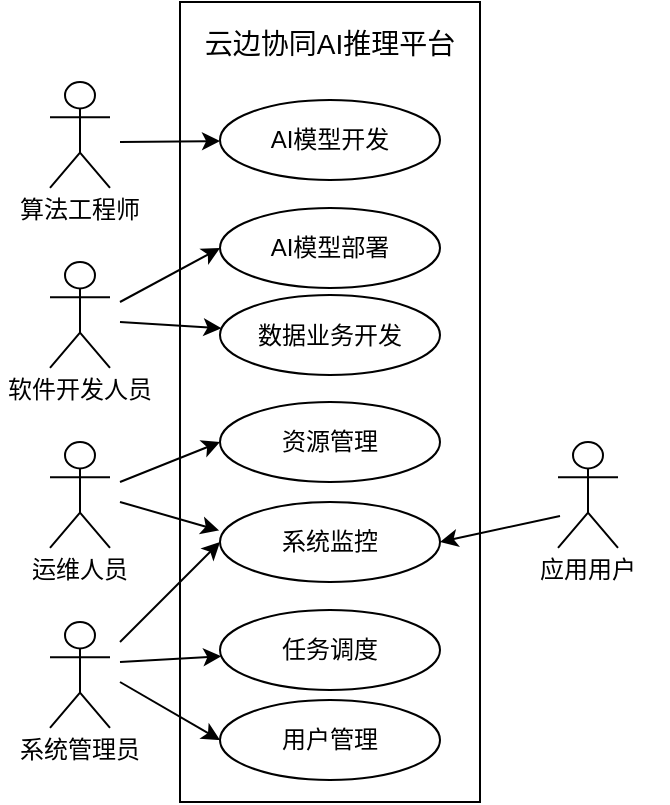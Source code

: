 <mxfile version="26.1.0">
  <diagram name="第 1 页" id="KX50qXrKCavaSVhrVp2w">
    <mxGraphModel dx="988" dy="553" grid="1" gridSize="10" guides="1" tooltips="1" connect="1" arrows="1" fold="1" page="1" pageScale="1" pageWidth="827" pageHeight="1169" math="0" shadow="0">
      <root>
        <mxCell id="0" />
        <mxCell id="1" parent="0" />
        <mxCell id="J25W4hOzTGrhWLCwGdYL-13" value="" style="rounded=0;whiteSpace=wrap;html=1;" parent="1" vertex="1">
          <mxGeometry x="120" y="160" width="150" height="400" as="geometry" />
        </mxCell>
        <mxCell id="gjkn7aUXX005Zeepqe3c-24" value="" style="group" parent="1" vertex="1" connectable="0">
          <mxGeometry x="30" y="200" width="80" height="75" as="geometry" />
        </mxCell>
        <mxCell id="3f3bSYICgWdEO464dU50-5" value="" style="shape=umlActor;verticalLabelPosition=bottom;verticalAlign=top;html=1;container=0;" parent="gjkn7aUXX005Zeepqe3c-24" vertex="1">
          <mxGeometry x="25" width="30" height="52.941" as="geometry" />
        </mxCell>
        <mxCell id="gjkn7aUXX005Zeepqe3c-8" value="&lt;div&gt;算法工程师&lt;/div&gt;" style="text;html=1;align=center;verticalAlign=middle;whiteSpace=wrap;rounded=0;container=0;" parent="gjkn7aUXX005Zeepqe3c-24" vertex="1">
          <mxGeometry y="52.941" width="80" height="22.059" as="geometry" />
        </mxCell>
        <mxCell id="gjkn7aUXX005Zeepqe3c-25" value="" style="group" parent="1" vertex="1" connectable="0">
          <mxGeometry x="30" y="290" width="80" height="75" as="geometry" />
        </mxCell>
        <mxCell id="gjkn7aUXX005Zeepqe3c-26" value="" style="shape=umlActor;verticalLabelPosition=bottom;verticalAlign=top;html=1;container=0;" parent="gjkn7aUXX005Zeepqe3c-25" vertex="1">
          <mxGeometry x="25" width="30" height="52.941" as="geometry" />
        </mxCell>
        <mxCell id="gjkn7aUXX005Zeepqe3c-27" value="&lt;div&gt;软件开发人员&lt;/div&gt;" style="text;html=1;align=center;verticalAlign=middle;whiteSpace=wrap;rounded=0;container=0;" parent="gjkn7aUXX005Zeepqe3c-25" vertex="1">
          <mxGeometry y="52.941" width="80" height="22.059" as="geometry" />
        </mxCell>
        <mxCell id="gjkn7aUXX005Zeepqe3c-32" value="&lt;div&gt;AI模型开发&lt;/div&gt;" style="ellipse;whiteSpace=wrap;html=1;" parent="1" vertex="1">
          <mxGeometry x="140" y="209" width="110" height="40" as="geometry" />
        </mxCell>
        <mxCell id="gjkn7aUXX005Zeepqe3c-37" value="AI模型部署" style="ellipse;whiteSpace=wrap;html=1;" parent="1" vertex="1">
          <mxGeometry x="140" y="263" width="110" height="40" as="geometry" />
        </mxCell>
        <mxCell id="gjkn7aUXX005Zeepqe3c-41" value="" style="group" parent="1" vertex="1" connectable="0">
          <mxGeometry x="30" y="380" width="80" height="75" as="geometry" />
        </mxCell>
        <mxCell id="gjkn7aUXX005Zeepqe3c-42" value="" style="shape=umlActor;verticalLabelPosition=bottom;verticalAlign=top;html=1;container=0;" parent="gjkn7aUXX005Zeepqe3c-41" vertex="1">
          <mxGeometry x="25" width="30" height="52.941" as="geometry" />
        </mxCell>
        <mxCell id="gjkn7aUXX005Zeepqe3c-43" value="&lt;div&gt;运维人员&lt;/div&gt;" style="text;html=1;align=center;verticalAlign=middle;whiteSpace=wrap;rounded=0;container=0;" parent="gjkn7aUXX005Zeepqe3c-41" vertex="1">
          <mxGeometry y="52.941" width="80" height="22.059" as="geometry" />
        </mxCell>
        <mxCell id="gjkn7aUXX005Zeepqe3c-44" value="" style="group" parent="1" vertex="1" connectable="0">
          <mxGeometry x="30" y="470" width="80" height="75" as="geometry" />
        </mxCell>
        <mxCell id="gjkn7aUXX005Zeepqe3c-45" value="" style="shape=umlActor;verticalLabelPosition=bottom;verticalAlign=top;html=1;container=0;" parent="gjkn7aUXX005Zeepqe3c-44" vertex="1">
          <mxGeometry x="25" width="30" height="52.941" as="geometry" />
        </mxCell>
        <mxCell id="gjkn7aUXX005Zeepqe3c-46" value="&lt;div&gt;系统管理员&lt;/div&gt;" style="text;html=1;align=center;verticalAlign=middle;whiteSpace=wrap;rounded=0;container=0;" parent="gjkn7aUXX005Zeepqe3c-44" vertex="1">
          <mxGeometry y="52.941" width="80" height="22.059" as="geometry" />
        </mxCell>
        <mxCell id="gjkn7aUXX005Zeepqe3c-53" value="&lt;div&gt;&lt;span style=&quot;background-color: transparent; color: light-dark(rgb(0, 0, 0), rgb(255, 255, 255));&quot;&gt;任务调度&lt;/span&gt;&lt;/div&gt;" style="ellipse;whiteSpace=wrap;html=1;" parent="1" vertex="1">
          <mxGeometry x="140" y="464" width="110" height="40" as="geometry" />
        </mxCell>
        <mxCell id="gjkn7aUXX005Zeepqe3c-55" value="" style="endArrow=classic;html=1;rounded=0;" parent="1" target="gjkn7aUXX005Zeepqe3c-53" edge="1">
          <mxGeometry width="50" height="50" relative="1" as="geometry">
            <mxPoint x="90" y="490" as="sourcePoint" />
            <mxPoint x="180" y="277.5" as="targetPoint" />
          </mxGeometry>
        </mxCell>
        <mxCell id="gjkn7aUXX005Zeepqe3c-56" value="" style="endArrow=classic;html=1;rounded=0;entryX=0;entryY=0.5;entryDx=0;entryDy=0;" parent="1" target="gjkn7aUXX005Zeepqe3c-37" edge="1">
          <mxGeometry width="50" height="50" relative="1" as="geometry">
            <mxPoint x="90" y="310" as="sourcePoint" />
            <mxPoint x="180" y="402.5" as="targetPoint" />
          </mxGeometry>
        </mxCell>
        <mxCell id="J25W4hOzTGrhWLCwGdYL-2" value="" style="endArrow=classic;html=1;rounded=0;" parent="1" target="gjkn7aUXX005Zeepqe3c-32" edge="1">
          <mxGeometry width="50" height="50" relative="1" as="geometry">
            <mxPoint x="90" y="230" as="sourcePoint" />
            <mxPoint x="180" y="388" as="targetPoint" />
          </mxGeometry>
        </mxCell>
        <mxCell id="J25W4hOzTGrhWLCwGdYL-3" value="&lt;div&gt;资源管理&lt;/div&gt;" style="ellipse;whiteSpace=wrap;html=1;" parent="1" vertex="1">
          <mxGeometry x="140" y="360" width="110" height="40" as="geometry" />
        </mxCell>
        <mxCell id="J25W4hOzTGrhWLCwGdYL-4" value="" style="endArrow=classic;html=1;rounded=0;entryX=0;entryY=0.5;entryDx=0;entryDy=0;" parent="1" target="J25W4hOzTGrhWLCwGdYL-3" edge="1">
          <mxGeometry width="50" height="50" relative="1" as="geometry">
            <mxPoint x="90" y="400" as="sourcePoint" />
            <mxPoint x="160" y="370" as="targetPoint" />
          </mxGeometry>
        </mxCell>
        <mxCell id="J25W4hOzTGrhWLCwGdYL-5" value="&lt;div&gt;系统监控&lt;/div&gt;" style="ellipse;whiteSpace=wrap;html=1;" parent="1" vertex="1">
          <mxGeometry x="140" y="410" width="110" height="40" as="geometry" />
        </mxCell>
        <mxCell id="J25W4hOzTGrhWLCwGdYL-6" value="" style="endArrow=classic;html=1;rounded=0;entryX=-0.004;entryY=0.356;entryDx=0;entryDy=0;entryPerimeter=0;" parent="1" target="J25W4hOzTGrhWLCwGdYL-5" edge="1">
          <mxGeometry width="50" height="50" relative="1" as="geometry">
            <mxPoint x="90" y="410" as="sourcePoint" />
            <mxPoint x="160" y="438" as="targetPoint" />
          </mxGeometry>
        </mxCell>
        <mxCell id="J25W4hOzTGrhWLCwGdYL-7" value="" style="endArrow=classic;html=1;rounded=0;entryX=0;entryY=0.5;entryDx=0;entryDy=0;" parent="1" target="J25W4hOzTGrhWLCwGdYL-5" edge="1">
          <mxGeometry width="50" height="50" relative="1" as="geometry">
            <mxPoint x="90" y="480" as="sourcePoint" />
            <mxPoint x="160" y="438" as="targetPoint" />
          </mxGeometry>
        </mxCell>
        <mxCell id="J25W4hOzTGrhWLCwGdYL-8" value="用户管理" style="ellipse;whiteSpace=wrap;html=1;" parent="1" vertex="1">
          <mxGeometry x="140" y="509" width="110" height="40" as="geometry" />
        </mxCell>
        <mxCell id="J25W4hOzTGrhWLCwGdYL-9" value="" style="endArrow=classic;html=1;rounded=0;entryX=0;entryY=0.5;entryDx=0;entryDy=0;" parent="1" target="J25W4hOzTGrhWLCwGdYL-8" edge="1">
          <mxGeometry width="50" height="50" relative="1" as="geometry">
            <mxPoint x="90" y="500" as="sourcePoint" />
            <mxPoint x="168" y="479" as="targetPoint" />
          </mxGeometry>
        </mxCell>
        <mxCell id="J25W4hOzTGrhWLCwGdYL-10" value="" style="group" parent="1" vertex="1" connectable="0">
          <mxGeometry x="284" y="380" width="80" height="75" as="geometry" />
        </mxCell>
        <mxCell id="J25W4hOzTGrhWLCwGdYL-11" value="" style="shape=umlActor;verticalLabelPosition=bottom;verticalAlign=top;html=1;container=0;" parent="J25W4hOzTGrhWLCwGdYL-10" vertex="1">
          <mxGeometry x="25" width="30" height="52.941" as="geometry" />
        </mxCell>
        <mxCell id="J25W4hOzTGrhWLCwGdYL-12" value="&lt;div&gt;应用用户&lt;/div&gt;" style="text;html=1;align=center;verticalAlign=middle;whiteSpace=wrap;rounded=0;container=0;" parent="J25W4hOzTGrhWLCwGdYL-10" vertex="1">
          <mxGeometry y="52.941" width="80" height="22.059" as="geometry" />
        </mxCell>
        <mxCell id="J25W4hOzTGrhWLCwGdYL-16" value="" style="endArrow=classic;html=1;rounded=0;entryX=1;entryY=0.5;entryDx=0;entryDy=0;" parent="1" target="J25W4hOzTGrhWLCwGdYL-5" edge="1">
          <mxGeometry width="50" height="50" relative="1" as="geometry">
            <mxPoint x="310" y="417" as="sourcePoint" />
            <mxPoint x="244" y="360" as="targetPoint" />
          </mxGeometry>
        </mxCell>
        <mxCell id="J25W4hOzTGrhWLCwGdYL-17" value="&lt;font style=&quot;font-size: 14px;&quot;&gt;云边协同AI推理平台&lt;/font&gt;" style="text;html=1;align=center;verticalAlign=middle;whiteSpace=wrap;rounded=0;" parent="1" vertex="1">
          <mxGeometry x="127" y="166" width="136" height="30" as="geometry" />
        </mxCell>
        <mxCell id="CvRuecwVY9qPBrn7CFAj-1" value="数据业务开发" style="ellipse;whiteSpace=wrap;html=1;" parent="1" vertex="1">
          <mxGeometry x="140" y="306.5" width="110" height="40" as="geometry" />
        </mxCell>
        <mxCell id="CvRuecwVY9qPBrn7CFAj-2" value="" style="endArrow=classic;html=1;rounded=0;" parent="1" target="CvRuecwVY9qPBrn7CFAj-1" edge="1">
          <mxGeometry width="50" height="50" relative="1" as="geometry">
            <mxPoint x="90" y="320" as="sourcePoint" />
            <mxPoint x="167" y="301" as="targetPoint" />
          </mxGeometry>
        </mxCell>
      </root>
    </mxGraphModel>
  </diagram>
</mxfile>
